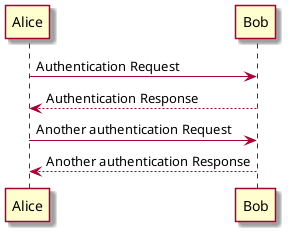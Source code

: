@startuml

skin rose

Alice -> Bob: Authentication Request
Bob --> Alice: Authentication Response

Alice -> Bob: Another authentication Request
Alice <-- Bob: Another authentication Response

@enduml